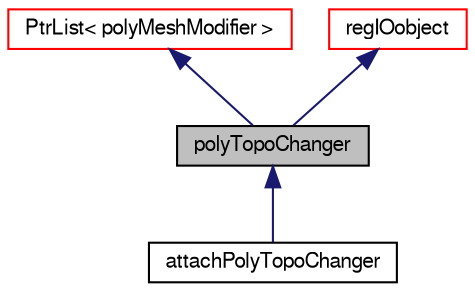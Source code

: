 digraph "polyTopoChanger"
{
  bgcolor="transparent";
  edge [fontname="FreeSans",fontsize="10",labelfontname="FreeSans",labelfontsize="10"];
  node [fontname="FreeSans",fontsize="10",shape=record];
  Node0 [label="polyTopoChanger",height=0.2,width=0.4,color="black", fillcolor="grey75", style="filled", fontcolor="black"];
  Node1 -> Node0 [dir="back",color="midnightblue",fontsize="10",style="solid",fontname="FreeSans"];
  Node1 [label="PtrList\< polyMeshModifier \>",height=0.2,width=0.4,color="red",URL="$a25914.html"];
  Node3 -> Node0 [dir="back",color="midnightblue",fontsize="10",style="solid",fontname="FreeSans"];
  Node3 [label="regIOobject",height=0.2,width=0.4,color="red",URL="$a26334.html",tooltip="regIOobject is an abstract class derived from IOobject to handle automatic object registration with t..."];
  Node0 -> Node5 [dir="back",color="midnightblue",fontsize="10",style="solid",fontname="FreeSans"];
  Node5 [label="attachPolyTopoChanger",height=0.2,width=0.4,color="black",URL="$a21606.html",tooltip="This class is derived from polyMesh and serves as a tool for statically connecting pieces of a mesh b..."];
}
